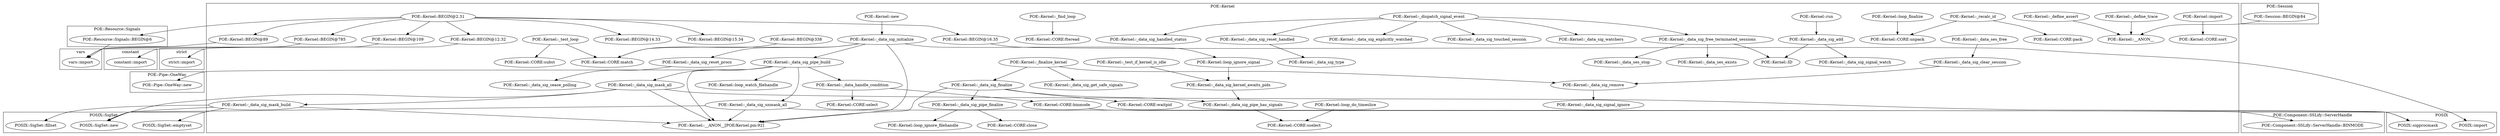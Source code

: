 digraph {
graph [overlap=false]
subgraph cluster_vars {
	label="vars";
	"vars::import";
}
subgraph cluster_POE_Component_SSLify_ServerHandle {
	label="POE::Component::SSLify::ServerHandle";
	"POE::Component::SSLify::ServerHandle::BINMODE";
}
subgraph cluster_POE_Kernel {
	label="POE::Kernel";
	"POE::Kernel::BEGIN@89";
	"POE::Kernel::_data_sig_signal_watch";
	"POE::Kernel::CORE:subst";
	"POE::Kernel::_data_sig_kernel_awaits_pids";
	"POE::Kernel::_test_if_kernel_is_idle";
	"POE::Kernel::_data_sig_cease_polling";
	"POE::Kernel::_data_sig_pipe_build";
	"POE::Kernel::_data_ses_free";
	"POE::Kernel::__ANON__[POE/Kernel.pm:92]";
	"POE::Kernel::import";
	"POE::Kernel::CORE:waitpid";
	"POE::Kernel::loop_do_timeslice";
	"POE::Kernel::_data_sig_watchers";
	"POE::Kernel::ID";
	"POE::Kernel::loop_ignore_signal";
	"POE::Kernel::CORE:binmode";
	"POE::Kernel::_data_sig_reset_handled";
	"POE::Kernel::BEGIN@16.35";
	"POE::Kernel::_data_sig_initialize";
	"POE::Kernel::_data_sig_reset_procs";
	"POE::Kernel::_data_sig_remove";
	"POE::Kernel::_data_sig_add";
	"POE::Kernel::_data_sig_mask_all";
	"POE::Kernel::_recalc_id";
	"POE::Kernel::CORE:close";
	"POE::Kernel::run";
	"POE::Kernel::_data_sig_free_terminated_sessions";
	"POE::Kernel::_data_sig_pipe_has_signals";
	"POE::Kernel::CORE:fteread";
	"POE::Kernel::BEGIN@785";
	"POE::Kernel::_define_trace";
	"POE::Kernel::_data_sig_handled_status";
	"POE::Kernel::_dispatch_signal_event";
	"POE::Kernel::_data_sig_explicitly_watched";
	"POE::Kernel::_data_sig_unmask_all";
	"POE::Kernel::_data_sig_signal_ignore";
	"POE::Kernel::_data_sig_clear_session";
	"POE::Kernel::BEGIN@109";
	"POE::Kernel::loop_watch_filehandle";
	"POE::Kernel::CORE:match";
	"POE::Kernel::_data_sig_finalize";
	"POE::Kernel::_data_sig_get_safe_signals";
	"POE::Kernel::CORE:sselect";
	"POE::Kernel::CORE:pack";
	"POE::Kernel::BEGIN@14.33";
	"POE::Kernel::BEGIN@15.34";
	"POE::Kernel::_data_handle_condition";
	"POE::Kernel::_finalize_kernel";
	"POE::Kernel::_find_loop";
	"POE::Kernel::_data_ses_exists";
	"POE::Kernel::_data_sig_pipe_finalize";
	"POE::Kernel::CORE:sort";
	"POE::Kernel::loop_ignore_filehandle";
	"POE::Kernel::CORE:unpack";
	"POE::Kernel::BEGIN@338";
	"POE::Kernel::CORE:select";
	"POE::Kernel::loop_finalize";
	"POE::Kernel::_data_sig_type";
	"POE::Kernel::_data_sig_touched_session";
	"POE::Kernel::_data_ses_stop";
	"POE::Kernel::__ANON__";
	"POE::Kernel::BEGIN@2.31";
	"POE::Kernel::new";
	"POE::Kernel::_data_sig_mask_build";
	"POE::Kernel::_define_assert";
	"POE::Kernel::BEGIN@12.32";
	"POE::Kernel::_test_loop";
}
subgraph cluster_POSIX {
	label="POSIX";
	"POSIX::import";
	"POSIX::sigprocmask";
}
subgraph cluster_POE_Pipe_OneWay {
	label="POE::Pipe::OneWay";
	"POE::Pipe::OneWay::new";
}
subgraph cluster_strict {
	label="strict";
	"strict::import";
}
subgraph cluster_POSIX_SigSet {
	label="POSIX::SigSet";
	"POSIX::SigSet::new";
	"POSIX::SigSet::emptyset";
	"POSIX::SigSet::fillset";
}
subgraph cluster_POE_Resource_Signals {
	label="POE::Resource::Signals";
	"POE::Resource::Signals::BEGIN@6";
}
subgraph cluster_POE_Session {
	label="POE::Session";
	"POE::Session::BEGIN@84";
}
subgraph cluster_constant {
	label="constant";
	"constant::import";
}
"POE::Kernel::_data_sig_pipe_build" -> "POE::Kernel::loop_watch_filehandle";
"POE::Kernel::BEGIN@338" -> "POE::Kernel::CORE:match";
"POE::Kernel::_data_sig_initialize" -> "POE::Kernel::CORE:match";
"POE::Kernel::_test_loop" -> "POE::Kernel::CORE:match";
"POE::Kernel::loop_do_timeslice" -> "POE::Kernel::CORE:sselect";
"POE::Kernel::_data_sig_pipe_has_signals" -> "POE::Kernel::CORE:sselect";
"POE::Kernel::BEGIN@2.31" -> "POE::Kernel::BEGIN@14.33";
"POE::Kernel::_recalc_id" -> "POE::Kernel::CORE:pack";
"POE::Kernel::_data_sig_pipe_build" -> "POE::Kernel::_data_handle_condition";
"POE::Kernel::BEGIN@16.35" -> "POSIX::import";
"POE::Kernel::_data_sig_finalize" -> "POE::Kernel::_data_sig_pipe_finalize";
"POE::Kernel::_data_sig_pipe_finalize" -> "POE::Kernel::loop_ignore_filehandle";
"POE::Kernel::import" -> "POE::Kernel::CORE:sort";
"POE::Kernel::_recalc_id" -> "POE::Kernel::CORE:unpack";
"POE::Kernel::loop_finalize" -> "POE::Kernel::CORE:unpack";
"POE::Kernel::_data_sig_mask_build" -> "POSIX::SigSet::new";
"POE::Kernel::_data_sig_mask_all" -> "POSIX::SigSet::new";
"POE::Kernel::_data_sig_unmask_all" -> "POSIX::SigSet::new";
"POE::Kernel::_data_sig_free_terminated_sessions" -> "POE::Kernel::_data_ses_stop";
"POE::Kernel::_dispatch_signal_event" -> "POE::Kernel::_data_sig_touched_session";
"POE::Kernel::BEGIN@2.31" -> "POE::Kernel::BEGIN@12.32";
"POE::Kernel::_test_loop" -> "POE::Kernel::CORE:subst";
"POE::Kernel::_data_sig_reset_procs" -> "POE::Kernel::_data_sig_cease_polling";
"POE::Kernel::_data_sig_initialize" -> "POE::Kernel::loop_ignore_signal";
"POE::Kernel::_data_sig_pipe_build" -> "POE::Pipe::OneWay::new";
"POE::Kernel::_data_sig_initialize" -> "POE::Kernel::_data_sig_reset_procs";
"POE::Kernel::_data_sig_pipe_build" -> "POE::Kernel::_data_sig_mask_all";
"POE::Kernel::_data_sig_kernel_awaits_pids" -> "POE::Kernel::_data_sig_pipe_has_signals";
"POE::Kernel::_data_sig_finalize" -> "POE::Kernel::_data_sig_pipe_has_signals";
"POE::Kernel::BEGIN@2.31" -> "POE::Kernel::BEGIN@785";
"POE::Kernel::_find_loop" -> "POE::Kernel::CORE:fteread";
"POE::Kernel::_dispatch_signal_event" -> "POE::Kernel::_data_sig_handled_status";
"POE::Kernel::_data_sig_remove" -> "POE::Kernel::_data_sig_signal_ignore";
"POE::Kernel::_data_sig_pipe_build" -> "POE::Kernel::_data_sig_unmask_all";
"POE::Kernel::_data_ses_free" -> "POE::Kernel::_data_sig_clear_session";
"POE::Kernel::BEGIN@2.31" -> "POE::Kernel::BEGIN@109";
"POE::Kernel::_data_sig_mask_build" -> "POSIX::SigSet::emptyset";
"POE::Kernel::_finalize_kernel" -> "POE::Kernel::_data_sig_get_safe_signals";
"POE::Kernel::_finalize_kernel" -> "POE::Kernel::_data_sig_finalize";
"POE::Kernel::BEGIN@2.31" -> "POE::Kernel::BEGIN@15.34";
"POE::Kernel::_data_sig_free_terminated_sessions" -> "POE::Kernel::_data_ses_exists";
"POE::Kernel::BEGIN@12.32" -> "strict::import";
"POE::Kernel::BEGIN@109" -> "constant::import";
"POE::Kernel::_data_handle_condition" -> "POE::Kernel::CORE:select";
"POE::Kernel::CORE:binmode" -> "POE::Component::SSLify::ServerHandle::BINMODE";
"POE::Kernel::_define_trace" -> "POE::Kernel::__ANON__";
"POE::Kernel::_define_assert" -> "POE::Kernel::__ANON__";
"POE::Session::BEGIN@84" -> "POE::Kernel::__ANON__";
"POE::Kernel::_data_sig_reset_handled" -> "POE::Kernel::_data_sig_type";
"POE::Kernel::_data_sig_mask_all" -> "POE::Kernel::_data_sig_mask_build";
"POE::Kernel::_data_sig_add" -> "POE::Kernel::_data_sig_signal_watch";
"POE::Kernel::BEGIN@2.31" -> "POE::Kernel::BEGIN@89";
"POE::Kernel::_test_if_kernel_is_idle" -> "POE::Kernel::_data_sig_kernel_awaits_pids";
"POE::Kernel::loop_ignore_signal" -> "POE::Kernel::_data_sig_kernel_awaits_pids";
"POE::Kernel::_data_sig_mask_all" -> "POE::Kernel::__ANON__[POE/Kernel.pm:92]";
"POE::Kernel::_data_sig_pipe_build" -> "POE::Kernel::__ANON__[POE/Kernel.pm:92]";
"POE::Kernel::_data_sig_finalize" -> "POE::Kernel::__ANON__[POE/Kernel.pm:92]";
"POE::Kernel::_data_sig_initialize" -> "POE::Kernel::__ANON__[POE/Kernel.pm:92]";
"POE::Kernel::_data_sig_mask_build" -> "POE::Kernel::__ANON__[POE/Kernel.pm:92]";
"POE::Kernel::_data_sig_unmask_all" -> "POE::Kernel::__ANON__[POE/Kernel.pm:92]";
"POE::Kernel::_data_sig_initialize" -> "POE::Kernel::_data_sig_pipe_build";
"POE::Kernel::_data_sig_add" -> "POE::Kernel::ID";
"POE::Kernel::_data_sig_free_terminated_sessions" -> "POE::Kernel::ID";
"POE::Kernel::_data_sig_finalize" -> "POE::Kernel::CORE:waitpid";
"POE::Kernel::_dispatch_signal_event" -> "POE::Kernel::_data_sig_watchers";
"POE::Kernel::_data_handle_condition" -> "POE::Kernel::CORE:binmode";
"POE::Kernel::BEGIN@2.31" -> "POE::Kernel::BEGIN@16.35";
"POE::Kernel::new" -> "POE::Kernel::_data_sig_initialize";
"POE::Kernel::_dispatch_signal_event" -> "POE::Kernel::_data_sig_reset_handled";
"POE::Kernel::run" -> "POE::Kernel::_data_sig_add";
"POE::Resource::Signals::BEGIN@6" -> "vars::import";
"POE::Kernel::BEGIN@785" -> "vars::import";
"POE::Kernel::BEGIN@89" -> "vars::import";
"POE::Kernel::_finalize_kernel" -> "POE::Kernel::_data_sig_remove";
"POE::Kernel::_data_sig_clear_session" -> "POE::Kernel::_data_sig_remove";
"POE::Kernel::BEGIN@2.31" -> "POE::Resource::Signals::BEGIN@6";
"POE::Kernel::_data_sig_pipe_finalize" -> "POE::Kernel::CORE:close";
"POE::Kernel::_data_sig_mask_build" -> "POSIX::SigSet::fillset";
"POE::Kernel::_dispatch_signal_event" -> "POE::Kernel::_data_sig_free_terminated_sessions";
"POE::Kernel::_dispatch_signal_event" -> "POE::Kernel::_data_sig_explicitly_watched";
"POE::Kernel::_data_sig_mask_all" -> "POSIX::sigprocmask";
"POE::Kernel::_data_sig_unmask_all" -> "POSIX::sigprocmask";
}
